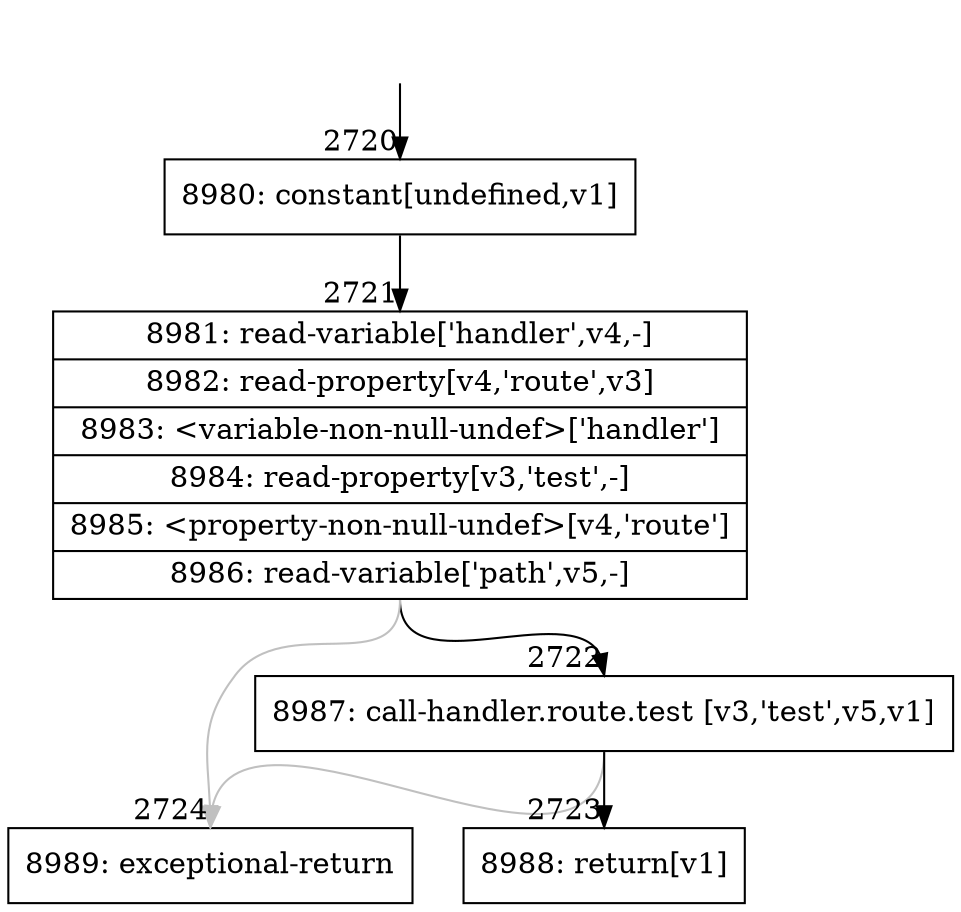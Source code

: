 digraph {
rankdir="TD"
BB_entry218[shape=none,label=""];
BB_entry218 -> BB2720 [tailport=s, headport=n, headlabel="    2720"]
BB2720 [shape=record label="{8980: constant[undefined,v1]}" ] 
BB2720 -> BB2721 [tailport=s, headport=n, headlabel="      2721"]
BB2721 [shape=record label="{8981: read-variable['handler',v4,-]|8982: read-property[v4,'route',v3]|8983: \<variable-non-null-undef\>['handler']|8984: read-property[v3,'test',-]|8985: \<property-non-null-undef\>[v4,'route']|8986: read-variable['path',v5,-]}" ] 
BB2721 -> BB2722 [tailport=s, headport=n, headlabel="      2722"]
BB2721 -> BB2724 [tailport=s, headport=n, color=gray, headlabel="      2724"]
BB2722 [shape=record label="{8987: call-handler.route.test [v3,'test',v5,v1]}" ] 
BB2722 -> BB2723 [tailport=s, headport=n, headlabel="      2723"]
BB2722 -> BB2724 [tailport=s, headport=n, color=gray]
BB2723 [shape=record label="{8988: return[v1]}" ] 
BB2724 [shape=record label="{8989: exceptional-return}" ] 
//#$~ 2420
}
